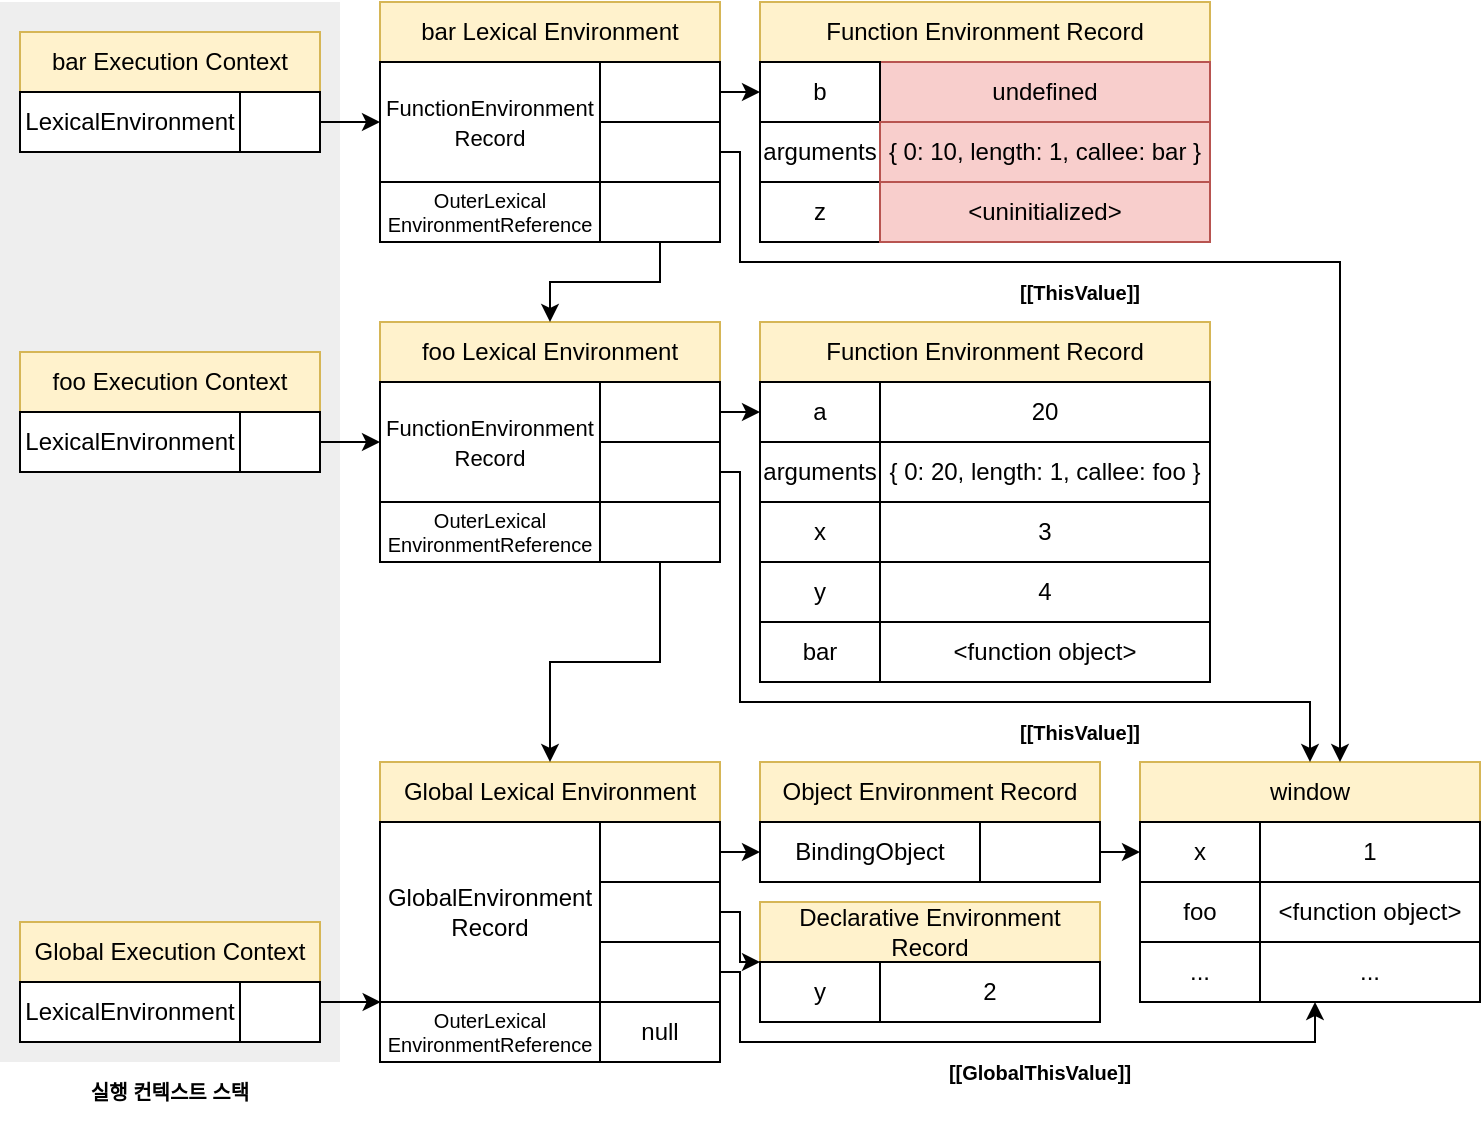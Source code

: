 <mxfile version="18.0.1" type="device"><diagram id="oJ2zx8rmGYwHo8MCfKpx" name="페이지-1"><mxGraphModel dx="1106" dy="836" grid="1" gridSize="10" guides="1" tooltips="1" connect="1" arrows="1" fold="1" page="1" pageScale="1" pageWidth="827" pageHeight="1169" math="0" shadow="0"><root><mxCell id="0"/><mxCell id="1" parent="0"/><mxCell id="3V_n875YKEsFozRYNCJL-1" value="" style="rounded=0;whiteSpace=wrap;html=1;fontSize=10;fillColor=#eeeeee;strokeColor=none;" parent="1" vertex="1"><mxGeometry x="40" y="100" width="170" height="530" as="geometry"/></mxCell><mxCell id="3V_n875YKEsFozRYNCJL-2" value="Global Lexical Environment" style="rounded=0;whiteSpace=wrap;html=1;fillColor=#fff2cc;strokeColor=#d6b656;" parent="1" vertex="1"><mxGeometry x="230" y="480" width="170" height="30" as="geometry"/></mxCell><mxCell id="3V_n875YKEsFozRYNCJL-3" style="edgeStyle=orthogonalEdgeStyle;rounded=0;orthogonalLoop=1;jettySize=auto;html=1;exitX=1;exitY=0.5;exitDx=0;exitDy=0;entryX=0;entryY=0;entryDx=0;entryDy=0;fontSize=10;startArrow=none;startFill=0;" parent="1" source="3V_n875YKEsFozRYNCJL-4" target="3V_n875YKEsFozRYNCJL-23" edge="1"><mxGeometry relative="1" as="geometry"><Array as="points"><mxPoint x="410" y="555"/><mxPoint x="410" y="580"/></Array></mxGeometry></mxCell><mxCell id="3V_n875YKEsFozRYNCJL-4" value="" style="rounded=0;whiteSpace=wrap;html=1;" parent="1" vertex="1"><mxGeometry x="340" y="540" width="60" height="30" as="geometry"/></mxCell><mxCell id="3V_n875YKEsFozRYNCJL-5" value="GlobalEnvironment&lt;br&gt;Record" style="rounded=0;whiteSpace=wrap;html=1;" parent="1" vertex="1"><mxGeometry x="230" y="510" width="110" height="90" as="geometry"/></mxCell><mxCell id="3V_n875YKEsFozRYNCJL-6" style="edgeStyle=orthogonalEdgeStyle;rounded=0;orthogonalLoop=1;jettySize=auto;html=1;exitX=1;exitY=0.5;exitDx=0;exitDy=0;entryX=0.25;entryY=1;entryDx=0;entryDy=0;fontSize=10;startArrow=none;startFill=0;" parent="1" source="3V_n875YKEsFozRYNCJL-7" target="3V_n875YKEsFozRYNCJL-30" edge="1"><mxGeometry relative="1" as="geometry"><Array as="points"><mxPoint x="410" y="585"/><mxPoint x="410" y="620"/><mxPoint x="697" y="620"/></Array></mxGeometry></mxCell><mxCell id="3V_n875YKEsFozRYNCJL-7" value="" style="rounded=0;whiteSpace=wrap;html=1;" parent="1" vertex="1"><mxGeometry x="340" y="570" width="60" height="30" as="geometry"/></mxCell><mxCell id="3V_n875YKEsFozRYNCJL-8" value="&lt;font style=&quot;font-size: 10px;&quot;&gt;OuterLexical&lt;br style=&quot;font-size: 10px;&quot;&gt;EnvironmentReference&lt;/font&gt;" style="rounded=0;whiteSpace=wrap;html=1;fontSize=10;" parent="1" vertex="1"><mxGeometry x="230" y="600" width="110" height="30" as="geometry"/></mxCell><mxCell id="3V_n875YKEsFozRYNCJL-9" value="Global Execution Context" style="rounded=0;whiteSpace=wrap;html=1;fillColor=#fff2cc;strokeColor=#d6b656;" parent="1" vertex="1"><mxGeometry x="50" y="560" width="150" height="30" as="geometry"/></mxCell><mxCell id="3V_n875YKEsFozRYNCJL-10" value="" style="rounded=0;whiteSpace=wrap;html=1;" parent="1" vertex="1"><mxGeometry x="160" y="590" width="40" height="30" as="geometry"/></mxCell><mxCell id="3V_n875YKEsFozRYNCJL-11" value="LexicalEnvironment" style="rounded=0;whiteSpace=wrap;html=1;" parent="1" vertex="1"><mxGeometry x="50" y="590" width="110" height="30" as="geometry"/></mxCell><mxCell id="3V_n875YKEsFozRYNCJL-12" style="edgeStyle=orthogonalEdgeStyle;rounded=0;orthogonalLoop=1;jettySize=auto;html=1;exitX=1;exitY=0.5;exitDx=0;exitDy=0;entryX=0;entryY=0.5;entryDx=0;entryDy=0;fontSize=10;startArrow=none;startFill=0;" parent="1" source="3V_n875YKEsFozRYNCJL-13" target="3V_n875YKEsFozRYNCJL-18" edge="1"><mxGeometry relative="1" as="geometry"/></mxCell><mxCell id="3V_n875YKEsFozRYNCJL-13" value="" style="rounded=0;whiteSpace=wrap;html=1;" parent="1" vertex="1"><mxGeometry x="340" y="510" width="60" height="30" as="geometry"/></mxCell><mxCell id="3V_n875YKEsFozRYNCJL-14" value="null" style="rounded=0;whiteSpace=wrap;html=1;" parent="1" vertex="1"><mxGeometry x="340" y="600" width="60" height="30" as="geometry"/></mxCell><mxCell id="3V_n875YKEsFozRYNCJL-15" value="" style="endArrow=classic;html=1;rounded=0;fontSize=10;exitX=1;exitY=0.5;exitDx=0;exitDy=0;entryX=0.003;entryY=0.167;entryDx=0;entryDy=0;entryPerimeter=0;" parent="1" edge="1"><mxGeometry width="50" height="50" relative="1" as="geometry"><mxPoint x="200" y="600" as="sourcePoint"/><mxPoint x="230.33" y="600.01" as="targetPoint"/></mxGeometry></mxCell><mxCell id="3V_n875YKEsFozRYNCJL-16" value="&lt;b&gt;실행 컨텍스트 스택&lt;/b&gt;" style="text;html=1;strokeColor=none;fillColor=none;align=center;verticalAlign=middle;whiteSpace=wrap;rounded=0;fontSize=10;" parent="1" vertex="1"><mxGeometry x="75" y="630" width="100" height="30" as="geometry"/></mxCell><mxCell id="3V_n875YKEsFozRYNCJL-17" value="Object Environment Record" style="rounded=0;whiteSpace=wrap;html=1;fillColor=#fff2cc;strokeColor=#d6b656;" parent="1" vertex="1"><mxGeometry x="420" y="480" width="170" height="30" as="geometry"/></mxCell><mxCell id="3V_n875YKEsFozRYNCJL-18" value="BindingObject" style="rounded=0;whiteSpace=wrap;html=1;" parent="1" vertex="1"><mxGeometry x="420" y="510" width="110" height="30" as="geometry"/></mxCell><mxCell id="3V_n875YKEsFozRYNCJL-19" style="edgeStyle=orthogonalEdgeStyle;rounded=0;orthogonalLoop=1;jettySize=auto;html=1;exitX=1;exitY=0.5;exitDx=0;exitDy=0;entryX=0;entryY=0.5;entryDx=0;entryDy=0;" parent="1" source="3V_n875YKEsFozRYNCJL-20" target="3V_n875YKEsFozRYNCJL-26" edge="1"><mxGeometry relative="1" as="geometry"/></mxCell><mxCell id="3V_n875YKEsFozRYNCJL-20" value="" style="rounded=0;whiteSpace=wrap;html=1;" parent="1" vertex="1"><mxGeometry x="530" y="510" width="60" height="30" as="geometry"/></mxCell><mxCell id="3V_n875YKEsFozRYNCJL-21" value="Declarative Environment Record" style="rounded=0;whiteSpace=wrap;html=1;fillColor=#fff2cc;strokeColor=#d6b656;" parent="1" vertex="1"><mxGeometry x="420" y="550" width="170" height="30" as="geometry"/></mxCell><mxCell id="3V_n875YKEsFozRYNCJL-22" value="2" style="rounded=0;whiteSpace=wrap;html=1;" parent="1" vertex="1"><mxGeometry x="480" y="580" width="110" height="30" as="geometry"/></mxCell><mxCell id="3V_n875YKEsFozRYNCJL-23" value="y" style="rounded=0;whiteSpace=wrap;html=1;" parent="1" vertex="1"><mxGeometry x="420" y="580" width="60" height="30" as="geometry"/></mxCell><mxCell id="3V_n875YKEsFozRYNCJL-24" value="window" style="rounded=0;whiteSpace=wrap;html=1;fillColor=#fff2cc;strokeColor=#d6b656;" parent="1" vertex="1"><mxGeometry x="610" y="480" width="170" height="30" as="geometry"/></mxCell><mxCell id="3V_n875YKEsFozRYNCJL-25" value="1" style="rounded=0;whiteSpace=wrap;html=1;" parent="1" vertex="1"><mxGeometry x="670" y="510" width="110" height="30" as="geometry"/></mxCell><mxCell id="3V_n875YKEsFozRYNCJL-26" value="x" style="rounded=0;whiteSpace=wrap;html=1;" parent="1" vertex="1"><mxGeometry x="610" y="510" width="60" height="30" as="geometry"/></mxCell><mxCell id="3V_n875YKEsFozRYNCJL-27" value="foo" style="rounded=0;whiteSpace=wrap;html=1;" parent="1" vertex="1"><mxGeometry x="610" y="540" width="60" height="30" as="geometry"/></mxCell><mxCell id="3V_n875YKEsFozRYNCJL-28" value="..." style="rounded=0;whiteSpace=wrap;html=1;" parent="1" vertex="1"><mxGeometry x="610" y="570" width="60" height="30" as="geometry"/></mxCell><mxCell id="3V_n875YKEsFozRYNCJL-29" value="&amp;lt;function object&amp;gt;" style="rounded=0;whiteSpace=wrap;html=1;" parent="1" vertex="1"><mxGeometry x="670" y="540" width="110" height="30" as="geometry"/></mxCell><mxCell id="3V_n875YKEsFozRYNCJL-30" value="..." style="rounded=0;whiteSpace=wrap;html=1;" parent="1" vertex="1"><mxGeometry x="670" y="570" width="110" height="30" as="geometry"/></mxCell><mxCell id="3V_n875YKEsFozRYNCJL-31" value="&lt;b&gt;[[GlobalThisValue]]&lt;/b&gt;" style="text;html=1;strokeColor=none;fillColor=none;align=center;verticalAlign=middle;whiteSpace=wrap;rounded=0;fontSize=10;" parent="1" vertex="1"><mxGeometry x="510" y="620" width="100" height="30" as="geometry"/></mxCell><mxCell id="3V_n875YKEsFozRYNCJL-32" value="foo Execution Context" style="rounded=0;whiteSpace=wrap;html=1;fillColor=#fff2cc;strokeColor=#d6b656;" parent="1" vertex="1"><mxGeometry x="50" y="275" width="150" height="30" as="geometry"/></mxCell><mxCell id="3V_n875YKEsFozRYNCJL-33" style="edgeStyle=orthogonalEdgeStyle;rounded=0;orthogonalLoop=1;jettySize=auto;html=1;exitX=1;exitY=0.5;exitDx=0;exitDy=0;entryX=0;entryY=0.5;entryDx=0;entryDy=0;fontSize=11;" parent="1" source="3V_n875YKEsFozRYNCJL-34" target="3V_n875YKEsFozRYNCJL-37" edge="1"><mxGeometry relative="1" as="geometry"/></mxCell><mxCell id="3V_n875YKEsFozRYNCJL-34" value="" style="rounded=0;whiteSpace=wrap;html=1;" parent="1" vertex="1"><mxGeometry x="160" y="305" width="40" height="30" as="geometry"/></mxCell><mxCell id="3V_n875YKEsFozRYNCJL-35" value="LexicalEnvironment" style="rounded=0;whiteSpace=wrap;html=1;" parent="1" vertex="1"><mxGeometry x="50" y="305" width="110" height="30" as="geometry"/></mxCell><mxCell id="3V_n875YKEsFozRYNCJL-36" value="foo Lexical Environment" style="rounded=0;whiteSpace=wrap;html=1;fillColor=#fff2cc;strokeColor=#d6b656;" parent="1" vertex="1"><mxGeometry x="230" y="260" width="170" height="30" as="geometry"/></mxCell><mxCell id="3V_n875YKEsFozRYNCJL-37" value="&lt;font style=&quot;font-size: 11px;&quot;&gt;FunctionEnvironment&lt;br&gt;Record&lt;/font&gt;" style="rounded=0;whiteSpace=wrap;html=1;" parent="1" vertex="1"><mxGeometry x="230" y="290" width="110" height="60" as="geometry"/></mxCell><mxCell id="3V_n875YKEsFozRYNCJL-38" value="" style="rounded=0;whiteSpace=wrap;html=1;" parent="1" vertex="1"><mxGeometry x="340" y="320" width="60" height="30" as="geometry"/></mxCell><mxCell id="3V_n875YKEsFozRYNCJL-39" value="&lt;font style=&quot;font-size: 10px;&quot;&gt;OuterLexical&lt;br style=&quot;font-size: 10px;&quot;&gt;EnvironmentReference&lt;/font&gt;" style="rounded=0;whiteSpace=wrap;html=1;fontSize=10;" parent="1" vertex="1"><mxGeometry x="230" y="350" width="110" height="30" as="geometry"/></mxCell><mxCell id="3V_n875YKEsFozRYNCJL-40" style="edgeStyle=orthogonalEdgeStyle;rounded=0;orthogonalLoop=1;jettySize=auto;html=1;exitX=1;exitY=0.5;exitDx=0;exitDy=0;entryX=0;entryY=0.5;entryDx=0;entryDy=0;fontSize=11;" parent="1" source="3V_n875YKEsFozRYNCJL-41" target="3V_n875YKEsFozRYNCJL-47" edge="1"><mxGeometry relative="1" as="geometry"/></mxCell><mxCell id="3V_n875YKEsFozRYNCJL-41" value="" style="rounded=0;whiteSpace=wrap;html=1;" parent="1" vertex="1"><mxGeometry x="340" y="290" width="60" height="30" as="geometry"/></mxCell><mxCell id="3V_n875YKEsFozRYNCJL-42" style="edgeStyle=orthogonalEdgeStyle;rounded=0;orthogonalLoop=1;jettySize=auto;html=1;exitX=1;exitY=0.5;exitDx=0;exitDy=0;entryX=0.5;entryY=0;entryDx=0;entryDy=0;fontSize=11;" parent="1" source="3V_n875YKEsFozRYNCJL-38" target="3V_n875YKEsFozRYNCJL-24" edge="1"><mxGeometry relative="1" as="geometry"><Array as="points"><mxPoint x="410" y="335"/><mxPoint x="410" y="450"/><mxPoint x="695" y="450"/></Array></mxGeometry></mxCell><mxCell id="3V_n875YKEsFozRYNCJL-43" style="edgeStyle=orthogonalEdgeStyle;rounded=0;orthogonalLoop=1;jettySize=auto;html=1;exitX=0.5;exitY=1;exitDx=0;exitDy=0;entryX=0.5;entryY=0;entryDx=0;entryDy=0;fontSize=11;" parent="1" source="3V_n875YKEsFozRYNCJL-44" target="3V_n875YKEsFozRYNCJL-2" edge="1"><mxGeometry relative="1" as="geometry"/></mxCell><mxCell id="3V_n875YKEsFozRYNCJL-44" value="" style="rounded=0;whiteSpace=wrap;html=1;" parent="1" vertex="1"><mxGeometry x="340" y="350" width="60" height="30" as="geometry"/></mxCell><mxCell id="3V_n875YKEsFozRYNCJL-45" value="Function Environment Record" style="rounded=0;whiteSpace=wrap;html=1;fillColor=#fff2cc;strokeColor=#d6b656;" parent="1" vertex="1"><mxGeometry x="420" y="260" width="225" height="30" as="geometry"/></mxCell><mxCell id="3V_n875YKEsFozRYNCJL-46" value="20" style="rounded=0;whiteSpace=wrap;html=1;" parent="1" vertex="1"><mxGeometry x="480" y="290" width="165" height="30" as="geometry"/></mxCell><mxCell id="3V_n875YKEsFozRYNCJL-47" value="a" style="rounded=0;whiteSpace=wrap;html=1;" parent="1" vertex="1"><mxGeometry x="420" y="290" width="60" height="30" as="geometry"/></mxCell><mxCell id="3V_n875YKEsFozRYNCJL-48" value="arguments" style="rounded=0;whiteSpace=wrap;html=1;" parent="1" vertex="1"><mxGeometry x="420" y="320" width="60" height="30" as="geometry"/></mxCell><mxCell id="3V_n875YKEsFozRYNCJL-49" value="x" style="rounded=0;whiteSpace=wrap;html=1;" parent="1" vertex="1"><mxGeometry x="420" y="350" width="60" height="30" as="geometry"/></mxCell><mxCell id="3V_n875YKEsFozRYNCJL-50" value="{ 0: 20, length: 1, callee: foo }" style="rounded=0;whiteSpace=wrap;html=1;" parent="1" vertex="1"><mxGeometry x="480" y="320" width="165" height="30" as="geometry"/></mxCell><mxCell id="3V_n875YKEsFozRYNCJL-51" value="3" style="rounded=0;whiteSpace=wrap;html=1;" parent="1" vertex="1"><mxGeometry x="480" y="350" width="165" height="30" as="geometry"/></mxCell><mxCell id="3V_n875YKEsFozRYNCJL-52" value="y" style="rounded=0;whiteSpace=wrap;html=1;" parent="1" vertex="1"><mxGeometry x="420" y="380" width="60" height="30" as="geometry"/></mxCell><mxCell id="3V_n875YKEsFozRYNCJL-53" value="bar" style="rounded=0;whiteSpace=wrap;html=1;" parent="1" vertex="1"><mxGeometry x="420" y="410" width="60" height="30" as="geometry"/></mxCell><mxCell id="3V_n875YKEsFozRYNCJL-54" value="4" style="rounded=0;whiteSpace=wrap;html=1;" parent="1" vertex="1"><mxGeometry x="480" y="380" width="165" height="30" as="geometry"/></mxCell><mxCell id="3V_n875YKEsFozRYNCJL-55" value="&amp;lt;function object&amp;gt;" style="rounded=0;whiteSpace=wrap;html=1;" parent="1" vertex="1"><mxGeometry x="480" y="410" width="165" height="30" as="geometry"/></mxCell><mxCell id="3V_n875YKEsFozRYNCJL-56" value="&lt;b&gt;[[ThisValue]]&lt;/b&gt;" style="text;html=1;strokeColor=none;fillColor=none;align=center;verticalAlign=middle;whiteSpace=wrap;rounded=0;fontSize=10;" parent="1" vertex="1"><mxGeometry x="530" y="450" width="100" height="30" as="geometry"/></mxCell><mxCell id="3V_n875YKEsFozRYNCJL-57" value="Function Environment Record" style="rounded=0;whiteSpace=wrap;html=1;fillColor=#fff2cc;strokeColor=#d6b656;" parent="1" vertex="1"><mxGeometry x="420" y="100" width="225" height="30" as="geometry"/></mxCell><mxCell id="3V_n875YKEsFozRYNCJL-58" value="undefined" style="rounded=0;whiteSpace=wrap;html=1;fillColor=#f8cecc;strokeColor=#b85450;" parent="1" vertex="1"><mxGeometry x="480" y="130" width="165" height="30" as="geometry"/></mxCell><mxCell id="3V_n875YKEsFozRYNCJL-59" value="b" style="rounded=0;whiteSpace=wrap;html=1;" parent="1" vertex="1"><mxGeometry x="420" y="130" width="60" height="30" as="geometry"/></mxCell><mxCell id="3V_n875YKEsFozRYNCJL-60" value="arguments" style="rounded=0;whiteSpace=wrap;html=1;" parent="1" vertex="1"><mxGeometry x="420" y="160" width="60" height="30" as="geometry"/></mxCell><mxCell id="3V_n875YKEsFozRYNCJL-61" value="z" style="rounded=0;whiteSpace=wrap;html=1;" parent="1" vertex="1"><mxGeometry x="420" y="190" width="60" height="30" as="geometry"/></mxCell><mxCell id="3V_n875YKEsFozRYNCJL-62" value="{ 0: 10, length: 1, callee: bar }" style="rounded=0;whiteSpace=wrap;html=1;fillColor=#f8cecc;strokeColor=#b85450;" parent="1" vertex="1"><mxGeometry x="480" y="160" width="165" height="30" as="geometry"/></mxCell><mxCell id="3V_n875YKEsFozRYNCJL-63" value="&amp;lt;uninitialized&amp;gt;" style="rounded=0;whiteSpace=wrap;html=1;fillColor=#f8cecc;strokeColor=#b85450;" parent="1" vertex="1"><mxGeometry x="480" y="190" width="165" height="30" as="geometry"/></mxCell><mxCell id="3V_n875YKEsFozRYNCJL-68" value="&lt;b&gt;[[ThisValue]]&lt;/b&gt;" style="text;html=1;strokeColor=none;fillColor=none;align=center;verticalAlign=middle;whiteSpace=wrap;rounded=0;fontSize=10;" parent="1" vertex="1"><mxGeometry x="530" y="230" width="100" height="30" as="geometry"/></mxCell><mxCell id="3V_n875YKEsFozRYNCJL-69" value="bar Lexical Environment" style="rounded=0;whiteSpace=wrap;html=1;fillColor=#fff2cc;strokeColor=#d6b656;" parent="1" vertex="1"><mxGeometry x="230" y="100" width="170" height="30" as="geometry"/></mxCell><mxCell id="3V_n875YKEsFozRYNCJL-70" value="&lt;font style=&quot;font-size: 11px;&quot;&gt;FunctionEnvironment&lt;br&gt;Record&lt;/font&gt;" style="rounded=0;whiteSpace=wrap;html=1;" parent="1" vertex="1"><mxGeometry x="230" y="130" width="110" height="60" as="geometry"/></mxCell><mxCell id="3V_n875YKEsFozRYNCJL-81" style="edgeStyle=orthogonalEdgeStyle;rounded=0;orthogonalLoop=1;jettySize=auto;html=1;exitX=1;exitY=0.5;exitDx=0;exitDy=0;" parent="1" source="3V_n875YKEsFozRYNCJL-71" edge="1"><mxGeometry relative="1" as="geometry"><mxPoint x="710" y="480" as="targetPoint"/><Array as="points"><mxPoint x="410" y="175"/><mxPoint x="410" y="230"/><mxPoint x="710" y="230"/><mxPoint x="710" y="480"/></Array></mxGeometry></mxCell><mxCell id="3V_n875YKEsFozRYNCJL-71" value="" style="rounded=0;whiteSpace=wrap;html=1;" parent="1" vertex="1"><mxGeometry x="340" y="160" width="60" height="30" as="geometry"/></mxCell><mxCell id="3V_n875YKEsFozRYNCJL-72" value="&lt;font style=&quot;font-size: 10px;&quot;&gt;OuterLexical&lt;br style=&quot;font-size: 10px;&quot;&gt;EnvironmentReference&lt;/font&gt;" style="rounded=0;whiteSpace=wrap;html=1;fontSize=10;" parent="1" vertex="1"><mxGeometry x="230" y="190" width="110" height="30" as="geometry"/></mxCell><mxCell id="3V_n875YKEsFozRYNCJL-80" style="edgeStyle=orthogonalEdgeStyle;rounded=0;orthogonalLoop=1;jettySize=auto;html=1;exitX=1;exitY=0.5;exitDx=0;exitDy=0;entryX=0;entryY=0.5;entryDx=0;entryDy=0;" parent="1" source="3V_n875YKEsFozRYNCJL-73" target="3V_n875YKEsFozRYNCJL-59" edge="1"><mxGeometry relative="1" as="geometry"/></mxCell><mxCell id="3V_n875YKEsFozRYNCJL-73" value="" style="rounded=0;whiteSpace=wrap;html=1;" parent="1" vertex="1"><mxGeometry x="340" y="130" width="60" height="30" as="geometry"/></mxCell><mxCell id="3V_n875YKEsFozRYNCJL-75" style="edgeStyle=orthogonalEdgeStyle;rounded=0;orthogonalLoop=1;jettySize=auto;html=1;exitX=0.5;exitY=1;exitDx=0;exitDy=0;entryX=0.5;entryY=0;entryDx=0;entryDy=0;" parent="1" source="3V_n875YKEsFozRYNCJL-74" target="3V_n875YKEsFozRYNCJL-36" edge="1"><mxGeometry relative="1" as="geometry"/></mxCell><mxCell id="3V_n875YKEsFozRYNCJL-74" value="" style="rounded=0;whiteSpace=wrap;html=1;" parent="1" vertex="1"><mxGeometry x="340" y="190" width="60" height="30" as="geometry"/></mxCell><mxCell id="3V_n875YKEsFozRYNCJL-76" value="bar Execution Context" style="rounded=0;whiteSpace=wrap;html=1;fillColor=#fff2cc;strokeColor=#d6b656;" parent="1" vertex="1"><mxGeometry x="50" y="115" width="150" height="30" as="geometry"/></mxCell><mxCell id="3V_n875YKEsFozRYNCJL-79" style="edgeStyle=orthogonalEdgeStyle;rounded=0;orthogonalLoop=1;jettySize=auto;html=1;exitX=1;exitY=0.5;exitDx=0;exitDy=0;entryX=0;entryY=0.5;entryDx=0;entryDy=0;" parent="1" source="3V_n875YKEsFozRYNCJL-77" target="3V_n875YKEsFozRYNCJL-70" edge="1"><mxGeometry relative="1" as="geometry"/></mxCell><mxCell id="3V_n875YKEsFozRYNCJL-77" value="" style="rounded=0;whiteSpace=wrap;html=1;" parent="1" vertex="1"><mxGeometry x="160" y="145" width="40" height="30" as="geometry"/></mxCell><mxCell id="3V_n875YKEsFozRYNCJL-78" value="LexicalEnvironment" style="rounded=0;whiteSpace=wrap;html=1;" parent="1" vertex="1"><mxGeometry x="50" y="145" width="110" height="30" as="geometry"/></mxCell></root></mxGraphModel></diagram></mxfile>